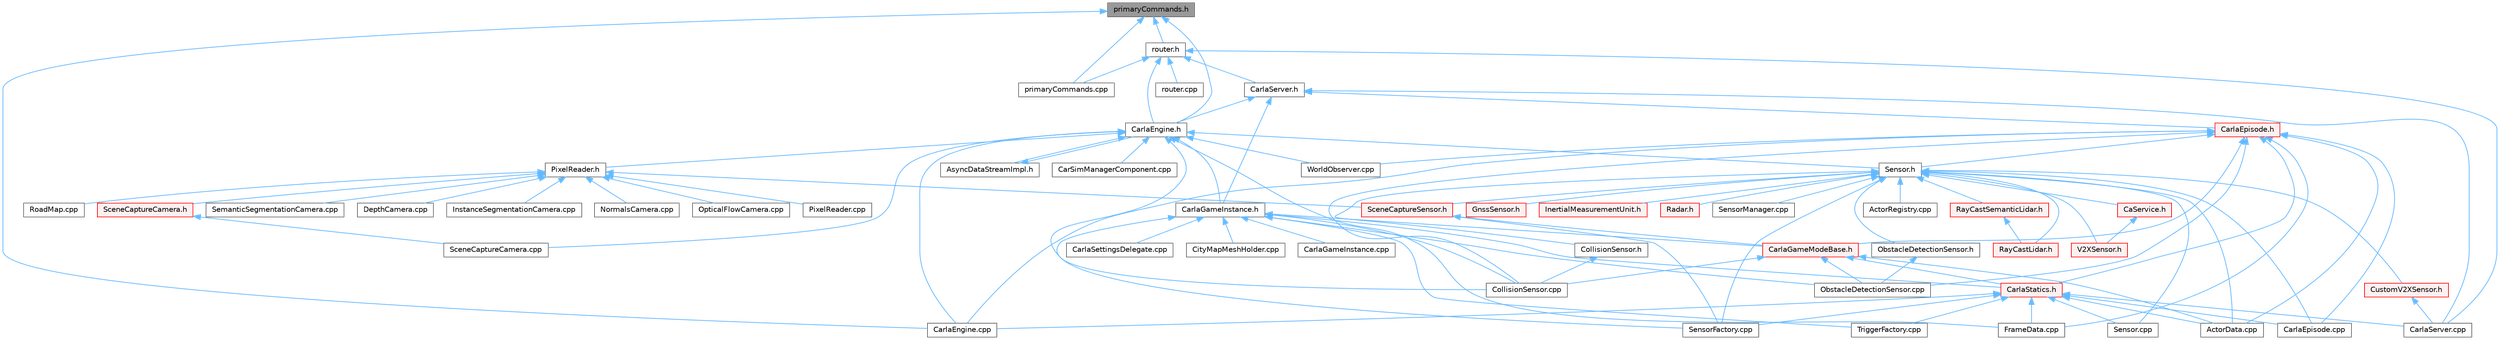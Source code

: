 digraph "primaryCommands.h"
{
 // INTERACTIVE_SVG=YES
 // LATEX_PDF_SIZE
  bgcolor="transparent";
  edge [fontname=Helvetica,fontsize=10,labelfontname=Helvetica,labelfontsize=10];
  node [fontname=Helvetica,fontsize=10,shape=box,height=0.2,width=0.4];
  Node1 [id="Node000001",label="primaryCommands.h",height=0.2,width=0.4,color="gray40", fillcolor="grey60", style="filled", fontcolor="black",tooltip=" "];
  Node1 -> Node2 [id="edge1_Node000001_Node000002",dir="back",color="steelblue1",style="solid",tooltip=" "];
  Node2 [id="Node000002",label="CarlaEngine.cpp",height=0.2,width=0.4,color="grey40", fillcolor="white", style="filled",URL="$d6/da1/CarlaEngine_8cpp.html",tooltip=" "];
  Node1 -> Node3 [id="edge2_Node000001_Node000003",dir="back",color="steelblue1",style="solid",tooltip=" "];
  Node3 [id="Node000003",label="CarlaEngine.h",height=0.2,width=0.4,color="grey40", fillcolor="white", style="filled",URL="$d0/d11/CarlaEngine_8h.html",tooltip=" "];
  Node3 -> Node4 [id="edge3_Node000003_Node000004",dir="back",color="steelblue1",style="solid",tooltip=" "];
  Node4 [id="Node000004",label="AsyncDataStreamImpl.h",height=0.2,width=0.4,color="grey40", fillcolor="white", style="filled",URL="$d0/d17/AsyncDataStreamImpl_8h.html",tooltip=" "];
  Node4 -> Node3 [id="edge4_Node000004_Node000003",dir="back",color="steelblue1",style="solid",tooltip=" "];
  Node3 -> Node5 [id="edge5_Node000003_Node000005",dir="back",color="steelblue1",style="solid",tooltip=" "];
  Node5 [id="Node000005",label="CarSimManagerComponent.cpp",height=0.2,width=0.4,color="grey40", fillcolor="white", style="filled",URL="$d2/d56/CarSimManagerComponent_8cpp.html",tooltip=" "];
  Node3 -> Node2 [id="edge6_Node000003_Node000002",dir="back",color="steelblue1",style="solid",tooltip=" "];
  Node3 -> Node6 [id="edge7_Node000003_Node000006",dir="back",color="steelblue1",style="solid",tooltip=" "];
  Node6 [id="Node000006",label="CarlaGameInstance.h",height=0.2,width=0.4,color="grey40", fillcolor="white", style="filled",URL="$d2/dba/CarlaGameInstance_8h.html",tooltip=" "];
  Node6 -> Node7 [id="edge8_Node000006_Node000007",dir="back",color="steelblue1",style="solid",tooltip=" "];
  Node7 [id="Node000007",label="CarlaGameInstance.cpp",height=0.2,width=0.4,color="grey40", fillcolor="white", style="filled",URL="$d0/d19/CarlaGameInstance_8cpp.html",tooltip=" "];
  Node6 -> Node8 [id="edge9_Node000006_Node000008",dir="back",color="steelblue1",style="solid",tooltip=" "];
  Node8 [id="Node000008",label="CarlaGameModeBase.h",height=0.2,width=0.4,color="red", fillcolor="#FFF0F0", style="filled",URL="$d3/d49/CarlaGameModeBase_8h.html",tooltip=" "];
  Node8 -> Node9 [id="edge10_Node000008_Node000009",dir="back",color="steelblue1",style="solid",tooltip=" "];
  Node9 [id="Node000009",label="ActorData.cpp",height=0.2,width=0.4,color="grey40", fillcolor="white", style="filled",URL="$da/d7f/ActorData_8cpp.html",tooltip=" "];
  Node8 -> Node11 [id="edge11_Node000008_Node000011",dir="back",color="steelblue1",style="solid",tooltip=" "];
  Node11 [id="Node000011",label="CarlaStatics.h",height=0.2,width=0.4,color="red", fillcolor="#FFF0F0", style="filled",URL="$d9/dc8/CarlaStatics_8h.html",tooltip=" "];
  Node11 -> Node9 [id="edge12_Node000011_Node000009",dir="back",color="steelblue1",style="solid",tooltip=" "];
  Node11 -> Node2 [id="edge13_Node000011_Node000002",dir="back",color="steelblue1",style="solid",tooltip=" "];
  Node11 -> Node14 [id="edge14_Node000011_Node000014",dir="back",color="steelblue1",style="solid",tooltip=" "];
  Node14 [id="Node000014",label="CarlaEpisode.cpp",height=0.2,width=0.4,color="grey40", fillcolor="white", style="filled",URL="$d6/dd9/CarlaEpisode_8cpp.html",tooltip=" "];
  Node11 -> Node17 [id="edge15_Node000011_Node000017",dir="back",color="steelblue1",style="solid",tooltip=" "];
  Node17 [id="Node000017",label="CarlaServer.cpp",height=0.2,width=0.4,color="grey40", fillcolor="white", style="filled",URL="$db/d6c/CarlaServer_8cpp.html",tooltip=" "];
  Node11 -> Node22 [id="edge16_Node000011_Node000022",dir="back",color="steelblue1",style="solid",tooltip=" "];
  Node22 [id="Node000022",label="FrameData.cpp",height=0.2,width=0.4,color="grey40", fillcolor="white", style="filled",URL="$df/d8a/FrameData_8cpp.html",tooltip=" "];
  Node11 -> Node29 [id="edge17_Node000011_Node000029",dir="back",color="steelblue1",style="solid",tooltip=" "];
  Node29 [id="Node000029",label="Sensor.cpp",height=0.2,width=0.4,color="grey40", fillcolor="white", style="filled",URL="$d7/d16/Sensor_8cpp.html",tooltip=" "];
  Node11 -> Node30 [id="edge18_Node000011_Node000030",dir="back",color="steelblue1",style="solid",tooltip=" "];
  Node30 [id="Node000030",label="SensorFactory.cpp",height=0.2,width=0.4,color="grey40", fillcolor="white", style="filled",URL="$d0/dde/SensorFactory_8cpp.html",tooltip=" "];
  Node11 -> Node37 [id="edge19_Node000011_Node000037",dir="back",color="steelblue1",style="solid",tooltip=" "];
  Node37 [id="Node000037",label="TriggerFactory.cpp",height=0.2,width=0.4,color="grey40", fillcolor="white", style="filled",URL="$d3/da1/TriggerFactory_8cpp.html",tooltip=" "];
  Node8 -> Node40 [id="edge20_Node000008_Node000040",dir="back",color="steelblue1",style="solid",tooltip=" "];
  Node40 [id="Node000040",label="CollisionSensor.cpp",height=0.2,width=0.4,color="grey40", fillcolor="white", style="filled",URL="$da/df0/CollisionSensor_8cpp.html",tooltip=" "];
  Node8 -> Node41 [id="edge21_Node000008_Node000041",dir="back",color="steelblue1",style="solid",tooltip=" "];
  Node41 [id="Node000041",label="ObstacleDetectionSensor.cpp",height=0.2,width=0.4,color="grey40", fillcolor="white", style="filled",URL="$d2/d70/ObstacleDetectionSensor_8cpp.html",tooltip=" "];
  Node6 -> Node42 [id="edge22_Node000006_Node000042",dir="back",color="steelblue1",style="solid",tooltip=" "];
  Node42 [id="Node000042",label="CarlaSettingsDelegate.cpp",height=0.2,width=0.4,color="grey40", fillcolor="white", style="filled",URL="$d1/d4c/CarlaSettingsDelegate_8cpp.html",tooltip=" "];
  Node6 -> Node11 [id="edge23_Node000006_Node000011",dir="back",color="steelblue1",style="solid",tooltip=" "];
  Node6 -> Node43 [id="edge24_Node000006_Node000043",dir="back",color="steelblue1",style="solid",tooltip=" "];
  Node43 [id="Node000043",label="CityMapMeshHolder.cpp",height=0.2,width=0.4,color="grey40", fillcolor="white", style="filled",URL="$d6/ddf/CityMapMeshHolder_8cpp.html",tooltip=" "];
  Node6 -> Node40 [id="edge25_Node000006_Node000040",dir="back",color="steelblue1",style="solid",tooltip=" "];
  Node6 -> Node41 [id="edge26_Node000006_Node000041",dir="back",color="steelblue1",style="solid",tooltip=" "];
  Node6 -> Node30 [id="edge27_Node000006_Node000030",dir="back",color="steelblue1",style="solid",tooltip=" "];
  Node6 -> Node37 [id="edge28_Node000006_Node000037",dir="back",color="steelblue1",style="solid",tooltip=" "];
  Node3 -> Node40 [id="edge29_Node000003_Node000040",dir="back",color="steelblue1",style="solid",tooltip=" "];
  Node3 -> Node22 [id="edge30_Node000003_Node000022",dir="back",color="steelblue1",style="solid",tooltip=" "];
  Node3 -> Node44 [id="edge31_Node000003_Node000044",dir="back",color="steelblue1",style="solid",tooltip=" "];
  Node44 [id="Node000044",label="PixelReader.h",height=0.2,width=0.4,color="grey40", fillcolor="white", style="filled",URL="$df/d2e/PixelReader_8h.html",tooltip=" "];
  Node44 -> Node45 [id="edge32_Node000044_Node000045",dir="back",color="steelblue1",style="solid",tooltip=" "];
  Node45 [id="Node000045",label="DepthCamera.cpp",height=0.2,width=0.4,color="grey40", fillcolor="white", style="filled",URL="$d7/d0e/DepthCamera_8cpp.html",tooltip=" "];
  Node44 -> Node46 [id="edge33_Node000044_Node000046",dir="back",color="steelblue1",style="solid",tooltip=" "];
  Node46 [id="Node000046",label="InstanceSegmentationCamera.cpp",height=0.2,width=0.4,color="grey40", fillcolor="white", style="filled",URL="$d6/dcd/InstanceSegmentationCamera_8cpp.html",tooltip=" "];
  Node44 -> Node47 [id="edge34_Node000044_Node000047",dir="back",color="steelblue1",style="solid",tooltip=" "];
  Node47 [id="Node000047",label="NormalsCamera.cpp",height=0.2,width=0.4,color="grey40", fillcolor="white", style="filled",URL="$d6/d81/NormalsCamera_8cpp.html",tooltip=" "];
  Node44 -> Node48 [id="edge35_Node000044_Node000048",dir="back",color="steelblue1",style="solid",tooltip=" "];
  Node48 [id="Node000048",label="OpticalFlowCamera.cpp",height=0.2,width=0.4,color="grey40", fillcolor="white", style="filled",URL="$d0/d58/OpticalFlowCamera_8cpp.html",tooltip=" "];
  Node44 -> Node49 [id="edge36_Node000044_Node000049",dir="back",color="steelblue1",style="solid",tooltip=" "];
  Node49 [id="Node000049",label="PixelReader.cpp",height=0.2,width=0.4,color="grey40", fillcolor="white", style="filled",URL="$dc/db0/PixelReader_8cpp.html",tooltip=" "];
  Node44 -> Node50 [id="edge37_Node000044_Node000050",dir="back",color="steelblue1",style="solid",tooltip=" "];
  Node50 [id="Node000050",label="RoadMap.cpp",height=0.2,width=0.4,color="grey40", fillcolor="white", style="filled",URL="$d2/de5/RoadMap_8cpp.html",tooltip=" "];
  Node44 -> Node51 [id="edge38_Node000044_Node000051",dir="back",color="steelblue1",style="solid",tooltip=" "];
  Node51 [id="Node000051",label="SceneCaptureCamera.h",height=0.2,width=0.4,color="red", fillcolor="#FFF0F0", style="filled",URL="$dc/d56/SceneCaptureCamera_8h.html",tooltip=" "];
  Node51 -> Node52 [id="edge39_Node000051_Node000052",dir="back",color="steelblue1",style="solid",tooltip=" "];
  Node52 [id="Node000052",label="SceneCaptureCamera.cpp",height=0.2,width=0.4,color="grey40", fillcolor="white", style="filled",URL="$d1/dec/SceneCaptureCamera_8cpp.html",tooltip=" "];
  Node44 -> Node54 [id="edge40_Node000044_Node000054",dir="back",color="steelblue1",style="solid",tooltip=" "];
  Node54 [id="Node000054",label="SceneCaptureSensor.h",height=0.2,width=0.4,color="red", fillcolor="#FFF0F0", style="filled",URL="$d8/d95/SceneCaptureSensor_8h.html",tooltip=" "];
  Node54 -> Node8 [id="edge41_Node000054_Node000008",dir="back",color="steelblue1",style="solid",tooltip=" "];
  Node54 -> Node30 [id="edge42_Node000054_Node000030",dir="back",color="steelblue1",style="solid",tooltip=" "];
  Node44 -> Node68 [id="edge43_Node000044_Node000068",dir="back",color="steelblue1",style="solid",tooltip=" "];
  Node68 [id="Node000068",label="SemanticSegmentationCamera.cpp",height=0.2,width=0.4,color="grey40", fillcolor="white", style="filled",URL="$d9/d38/SemanticSegmentationCamera_8cpp.html",tooltip=" "];
  Node3 -> Node52 [id="edge44_Node000003_Node000052",dir="back",color="steelblue1",style="solid",tooltip=" "];
  Node3 -> Node70 [id="edge45_Node000003_Node000070",dir="back",color="steelblue1",style="solid",tooltip=" "];
  Node70 [id="Node000070",label="Sensor.h",height=0.2,width=0.4,color="grey40", fillcolor="white", style="filled",URL="$d7/d7d/Unreal_2CarlaUE4_2Plugins_2Carla_2Source_2Carla_2Sensor_2Sensor_8h.html",tooltip=" "];
  Node70 -> Node9 [id="edge46_Node000070_Node000009",dir="back",color="steelblue1",style="solid",tooltip=" "];
  Node70 -> Node71 [id="edge47_Node000070_Node000071",dir="back",color="steelblue1",style="solid",tooltip=" "];
  Node71 [id="Node000071",label="ActorRegistry.cpp",height=0.2,width=0.4,color="grey40", fillcolor="white", style="filled",URL="$d3/df3/ActorRegistry_8cpp.html",tooltip=" "];
  Node70 -> Node72 [id="edge48_Node000070_Node000072",dir="back",color="steelblue1",style="solid",tooltip=" "];
  Node72 [id="Node000072",label="CaService.h",height=0.2,width=0.4,color="red", fillcolor="#FFF0F0", style="filled",URL="$df/dd8/CaService_8h.html",tooltip=" "];
  Node72 -> Node75 [id="edge49_Node000072_Node000075",dir="back",color="steelblue1",style="solid",tooltip=" "];
  Node75 [id="Node000075",label="V2XSensor.h",height=0.2,width=0.4,color="red", fillcolor="#FFF0F0", style="filled",URL="$d1/d71/V2XSensor_8h.html",tooltip=" "];
  Node70 -> Node14 [id="edge50_Node000070_Node000014",dir="back",color="steelblue1",style="solid",tooltip=" "];
  Node70 -> Node89 [id="edge51_Node000070_Node000089",dir="back",color="steelblue1",style="solid",tooltip=" "];
  Node89 [id="Node000089",label="CollisionSensor.h",height=0.2,width=0.4,color="grey40", fillcolor="white", style="filled",URL="$d3/dd6/CollisionSensor_8h.html",tooltip=" "];
  Node89 -> Node40 [id="edge52_Node000089_Node000040",dir="back",color="steelblue1",style="solid",tooltip=" "];
  Node70 -> Node90 [id="edge53_Node000070_Node000090",dir="back",color="steelblue1",style="solid",tooltip=" "];
  Node90 [id="Node000090",label="CustomV2XSensor.h",height=0.2,width=0.4,color="red", fillcolor="#FFF0F0", style="filled",URL="$df/d4b/CustomV2XSensor_8h.html",tooltip=" "];
  Node90 -> Node17 [id="edge54_Node000090_Node000017",dir="back",color="steelblue1",style="solid",tooltip=" "];
  Node70 -> Node91 [id="edge55_Node000070_Node000091",dir="back",color="steelblue1",style="solid",tooltip=" "];
  Node91 [id="Node000091",label="GnssSensor.h",height=0.2,width=0.4,color="red", fillcolor="#FFF0F0", style="filled",URL="$d9/d73/GnssSensor_8h.html",tooltip=" "];
  Node70 -> Node92 [id="edge56_Node000070_Node000092",dir="back",color="steelblue1",style="solid",tooltip=" "];
  Node92 [id="Node000092",label="InertialMeasurementUnit.h",height=0.2,width=0.4,color="red", fillcolor="#FFF0F0", style="filled",URL="$d7/dfa/InertialMeasurementUnit_8h.html",tooltip=" "];
  Node70 -> Node93 [id="edge57_Node000070_Node000093",dir="back",color="steelblue1",style="solid",tooltip=" "];
  Node93 [id="Node000093",label="ObstacleDetectionSensor.h",height=0.2,width=0.4,color="grey40", fillcolor="white", style="filled",URL="$d7/d55/ObstacleDetectionSensor_8h.html",tooltip=" "];
  Node93 -> Node41 [id="edge58_Node000093_Node000041",dir="back",color="steelblue1",style="solid",tooltip=" "];
  Node70 -> Node94 [id="edge59_Node000070_Node000094",dir="back",color="steelblue1",style="solid",tooltip=" "];
  Node94 [id="Node000094",label="Radar.h",height=0.2,width=0.4,color="red", fillcolor="#FFF0F0", style="filled",URL="$d6/de9/Radar_8h.html",tooltip=" "];
  Node70 -> Node84 [id="edge60_Node000070_Node000084",dir="back",color="steelblue1",style="solid",tooltip=" "];
  Node84 [id="Node000084",label="RayCastLidar.h",height=0.2,width=0.4,color="red", fillcolor="#FFF0F0", style="filled",URL="$d1/d53/RayCastLidar_8h.html",tooltip=" "];
  Node70 -> Node86 [id="edge61_Node000070_Node000086",dir="back",color="steelblue1",style="solid",tooltip=" "];
  Node86 [id="Node000086",label="RayCastSemanticLidar.h",height=0.2,width=0.4,color="red", fillcolor="#FFF0F0", style="filled",URL="$de/dc6/RayCastSemanticLidar_8h.html",tooltip=" "];
  Node86 -> Node84 [id="edge62_Node000086_Node000084",dir="back",color="steelblue1",style="solid",tooltip=" "];
  Node70 -> Node54 [id="edge63_Node000070_Node000054",dir="back",color="steelblue1",style="solid",tooltip=" "];
  Node70 -> Node29 [id="edge64_Node000070_Node000029",dir="back",color="steelblue1",style="solid",tooltip=" "];
  Node70 -> Node30 [id="edge65_Node000070_Node000030",dir="back",color="steelblue1",style="solid",tooltip=" "];
  Node70 -> Node95 [id="edge66_Node000070_Node000095",dir="back",color="steelblue1",style="solid",tooltip=" "];
  Node95 [id="Node000095",label="SensorManager.cpp",height=0.2,width=0.4,color="grey40", fillcolor="white", style="filled",URL="$d2/d0d/SensorManager_8cpp.html",tooltip=" "];
  Node70 -> Node75 [id="edge67_Node000070_Node000075",dir="back",color="steelblue1",style="solid",tooltip=" "];
  Node3 -> Node96 [id="edge68_Node000003_Node000096",dir="back",color="steelblue1",style="solid",tooltip=" "];
  Node96 [id="Node000096",label="WorldObserver.cpp",height=0.2,width=0.4,color="grey40", fillcolor="white", style="filled",URL="$d9/de7/WorldObserver_8cpp.html",tooltip=" "];
  Node1 -> Node97 [id="edge69_Node000001_Node000097",dir="back",color="steelblue1",style="solid",tooltip=" "];
  Node97 [id="Node000097",label="primaryCommands.cpp",height=0.2,width=0.4,color="grey40", fillcolor="white", style="filled",URL="$d6/da8/primaryCommands_8cpp.html",tooltip=" "];
  Node1 -> Node98 [id="edge70_Node000001_Node000098",dir="back",color="steelblue1",style="solid",tooltip=" "];
  Node98 [id="Node000098",label="router.h",height=0.2,width=0.4,color="grey40", fillcolor="white", style="filled",URL="$da/db7/router_8h.html",tooltip=" "];
  Node98 -> Node3 [id="edge71_Node000098_Node000003",dir="back",color="steelblue1",style="solid",tooltip=" "];
  Node98 -> Node17 [id="edge72_Node000098_Node000017",dir="back",color="steelblue1",style="solid",tooltip=" "];
  Node98 -> Node99 [id="edge73_Node000098_Node000099",dir="back",color="steelblue1",style="solid",tooltip=" "];
  Node99 [id="Node000099",label="CarlaServer.h",height=0.2,width=0.4,color="grey40", fillcolor="white", style="filled",URL="$d0/d35/CarlaServer_8h.html",tooltip=" "];
  Node99 -> Node3 [id="edge74_Node000099_Node000003",dir="back",color="steelblue1",style="solid",tooltip=" "];
  Node99 -> Node100 [id="edge75_Node000099_Node000100",dir="back",color="steelblue1",style="solid",tooltip=" "];
  Node100 [id="Node000100",label="CarlaEpisode.h",height=0.2,width=0.4,color="red", fillcolor="#FFF0F0", style="filled",URL="$de/db8/CarlaEpisode_8h.html",tooltip=" "];
  Node100 -> Node9 [id="edge76_Node000100_Node000009",dir="back",color="steelblue1",style="solid",tooltip=" "];
  Node100 -> Node2 [id="edge77_Node000100_Node000002",dir="back",color="steelblue1",style="solid",tooltip=" "];
  Node100 -> Node14 [id="edge78_Node000100_Node000014",dir="back",color="steelblue1",style="solid",tooltip=" "];
  Node100 -> Node8 [id="edge79_Node000100_Node000008",dir="back",color="steelblue1",style="solid",tooltip=" "];
  Node100 -> Node11 [id="edge80_Node000100_Node000011",dir="back",color="steelblue1",style="solid",tooltip=" "];
  Node100 -> Node40 [id="edge81_Node000100_Node000040",dir="back",color="steelblue1",style="solid",tooltip=" "];
  Node100 -> Node22 [id="edge82_Node000100_Node000022",dir="back",color="steelblue1",style="solid",tooltip=" "];
  Node100 -> Node41 [id="edge83_Node000100_Node000041",dir="back",color="steelblue1",style="solid",tooltip=" "];
  Node100 -> Node70 [id="edge84_Node000100_Node000070",dir="back",color="steelblue1",style="solid",tooltip=" "];
  Node100 -> Node96 [id="edge85_Node000100_Node000096",dir="back",color="steelblue1",style="solid",tooltip=" "];
  Node99 -> Node6 [id="edge86_Node000099_Node000006",dir="back",color="steelblue1",style="solid",tooltip=" "];
  Node99 -> Node17 [id="edge87_Node000099_Node000017",dir="back",color="steelblue1",style="solid",tooltip=" "];
  Node98 -> Node97 [id="edge88_Node000098_Node000097",dir="back",color="steelblue1",style="solid",tooltip=" "];
  Node98 -> Node106 [id="edge89_Node000098_Node000106",dir="back",color="steelblue1",style="solid",tooltip=" "];
  Node106 [id="Node000106",label="router.cpp",height=0.2,width=0.4,color="grey40", fillcolor="white", style="filled",URL="$d9/da3/router_8cpp.html",tooltip=" "];
}
